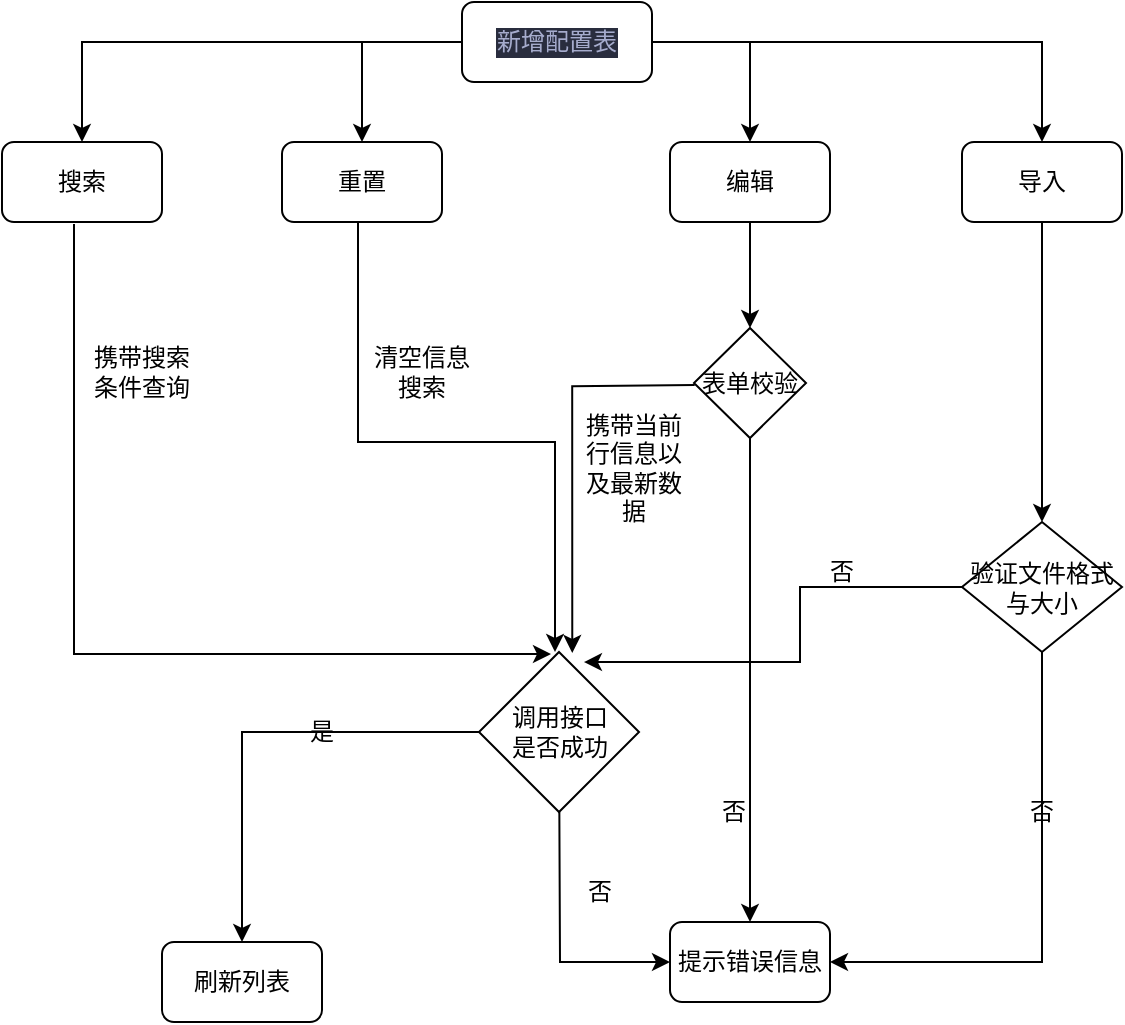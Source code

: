 <mxfile version="24.6.4" type="github">
  <diagram id="C5RBs43oDa-KdzZeNtuy" name="Page-1">
    <mxGraphModel dx="1195" dy="622" grid="1" gridSize="10" guides="1" tooltips="1" connect="1" arrows="1" fold="1" page="1" pageScale="1" pageWidth="827" pageHeight="1169" math="0" shadow="0">
      <root>
        <mxCell id="WIyWlLk6GJQsqaUBKTNV-0" />
        <mxCell id="WIyWlLk6GJQsqaUBKTNV-1" parent="WIyWlLk6GJQsqaUBKTNV-0" />
        <mxCell id="TbPu24ocdNPtzhkzbBkC-27" style="edgeStyle=orthogonalEdgeStyle;rounded=0;orthogonalLoop=1;jettySize=auto;html=1;" edge="1" parent="WIyWlLk6GJQsqaUBKTNV-1" source="WIyWlLk6GJQsqaUBKTNV-3" target="TbPu24ocdNPtzhkzbBkC-15">
          <mxGeometry relative="1" as="geometry" />
        </mxCell>
        <mxCell id="TbPu24ocdNPtzhkzbBkC-28" value="" style="edgeStyle=orthogonalEdgeStyle;rounded=0;orthogonalLoop=1;jettySize=auto;html=1;" edge="1" parent="WIyWlLk6GJQsqaUBKTNV-1" source="WIyWlLk6GJQsqaUBKTNV-3" target="TbPu24ocdNPtzhkzbBkC-21">
          <mxGeometry relative="1" as="geometry" />
        </mxCell>
        <mxCell id="TbPu24ocdNPtzhkzbBkC-29" style="edgeStyle=orthogonalEdgeStyle;rounded=0;orthogonalLoop=1;jettySize=auto;html=1;" edge="1" parent="WIyWlLk6GJQsqaUBKTNV-1" source="WIyWlLk6GJQsqaUBKTNV-3" target="TbPu24ocdNPtzhkzbBkC-24">
          <mxGeometry relative="1" as="geometry" />
        </mxCell>
        <mxCell id="TbPu24ocdNPtzhkzbBkC-49" style="edgeStyle=orthogonalEdgeStyle;rounded=0;orthogonalLoop=1;jettySize=auto;html=1;entryX=0.5;entryY=0;entryDx=0;entryDy=0;" edge="1" parent="WIyWlLk6GJQsqaUBKTNV-1" source="WIyWlLk6GJQsqaUBKTNV-3" target="TbPu24ocdNPtzhkzbBkC-48">
          <mxGeometry relative="1" as="geometry" />
        </mxCell>
        <mxCell id="WIyWlLk6GJQsqaUBKTNV-3" value="&lt;div style=&quot;background-color:#292d3e;color:#a6accd&quot;&gt;&lt;pre style=&quot;font-family:&#39;宋体&#39;,monospace;font-size:9.0pt;&quot;&gt;新增配置表&lt;/pre&gt;&lt;/div&gt;" style="rounded=1;whiteSpace=wrap;html=1;fontSize=12;glass=0;strokeWidth=1;shadow=0;" parent="WIyWlLk6GJQsqaUBKTNV-1" vertex="1">
          <mxGeometry x="270" y="50" width="95" height="40" as="geometry" />
        </mxCell>
        <mxCell id="TbPu24ocdNPtzhkzbBkC-55" style="edgeStyle=orthogonalEdgeStyle;rounded=0;orthogonalLoop=1;jettySize=auto;html=1;entryX=0.5;entryY=0;entryDx=0;entryDy=0;" edge="1" parent="WIyWlLk6GJQsqaUBKTNV-1">
          <mxGeometry relative="1" as="geometry">
            <mxPoint x="76" y="161" as="sourcePoint" />
            <mxPoint x="314.5" y="376.0" as="targetPoint" />
            <Array as="points">
              <mxPoint x="76" y="376" />
            </Array>
          </mxGeometry>
        </mxCell>
        <mxCell id="TbPu24ocdNPtzhkzbBkC-15" value="搜索" style="whiteSpace=wrap;html=1;rounded=1;glass=0;strokeWidth=1;shadow=0;" vertex="1" parent="WIyWlLk6GJQsqaUBKTNV-1">
          <mxGeometry x="40" y="120" width="80" height="40" as="geometry" />
        </mxCell>
        <mxCell id="TbPu24ocdNPtzhkzbBkC-31" style="edgeStyle=orthogonalEdgeStyle;rounded=0;orthogonalLoop=1;jettySize=auto;html=1;entryX=0.5;entryY=0;entryDx=0;entryDy=0;" edge="1" parent="WIyWlLk6GJQsqaUBKTNV-1" source="TbPu24ocdNPtzhkzbBkC-34" target="TbPu24ocdNPtzhkzbBkC-30">
          <mxGeometry relative="1" as="geometry" />
        </mxCell>
        <mxCell id="TbPu24ocdNPtzhkzbBkC-57" style="edgeStyle=orthogonalEdgeStyle;rounded=0;orthogonalLoop=1;jettySize=auto;html=1;entryX=0.5;entryY=0;entryDx=0;entryDy=0;" edge="1" parent="WIyWlLk6GJQsqaUBKTNV-1">
          <mxGeometry relative="1" as="geometry">
            <mxPoint x="218" y="160" as="sourcePoint" />
            <mxPoint x="316.5" y="375.0" as="targetPoint" />
            <Array as="points">
              <mxPoint x="218" y="270" />
              <mxPoint x="316" y="270" />
            </Array>
          </mxGeometry>
        </mxCell>
        <mxCell id="TbPu24ocdNPtzhkzbBkC-21" value="重置" style="whiteSpace=wrap;html=1;rounded=1;glass=0;strokeWidth=1;shadow=0;" vertex="1" parent="WIyWlLk6GJQsqaUBKTNV-1">
          <mxGeometry x="180" y="120" width="80" height="40" as="geometry" />
        </mxCell>
        <mxCell id="TbPu24ocdNPtzhkzbBkC-64" value="" style="edgeStyle=orthogonalEdgeStyle;rounded=0;orthogonalLoop=1;jettySize=auto;html=1;" edge="1" parent="WIyWlLk6GJQsqaUBKTNV-1" source="TbPu24ocdNPtzhkzbBkC-24" target="TbPu24ocdNPtzhkzbBkC-63">
          <mxGeometry relative="1" as="geometry" />
        </mxCell>
        <mxCell id="TbPu24ocdNPtzhkzbBkC-24" value="导入" style="whiteSpace=wrap;html=1;rounded=1;glass=0;strokeWidth=1;shadow=0;" vertex="1" parent="WIyWlLk6GJQsqaUBKTNV-1">
          <mxGeometry x="520" y="120" width="80" height="40" as="geometry" />
        </mxCell>
        <mxCell id="TbPu24ocdNPtzhkzbBkC-30" value="刷新列表" style="rounded=1;whiteSpace=wrap;html=1;fontSize=12;glass=0;strokeWidth=1;shadow=0;" vertex="1" parent="WIyWlLk6GJQsqaUBKTNV-1">
          <mxGeometry x="120" y="520" width="80" height="40" as="geometry" />
        </mxCell>
        <mxCell id="TbPu24ocdNPtzhkzbBkC-37" value="提示错误信息" style="rounded=1;whiteSpace=wrap;html=1;" vertex="1" parent="WIyWlLk6GJQsqaUBKTNV-1">
          <mxGeometry x="374" y="510" width="80" height="40" as="geometry" />
        </mxCell>
        <mxCell id="TbPu24ocdNPtzhkzbBkC-39" value="否" style="text;html=1;align=center;verticalAlign=middle;whiteSpace=wrap;rounded=0;" vertex="1" parent="WIyWlLk6GJQsqaUBKTNV-1">
          <mxGeometry x="386" y="440" width="40" height="30" as="geometry" />
        </mxCell>
        <mxCell id="TbPu24ocdNPtzhkzbBkC-45" value="是" style="text;html=1;align=center;verticalAlign=middle;whiteSpace=wrap;rounded=0;" vertex="1" parent="WIyWlLk6GJQsqaUBKTNV-1">
          <mxGeometry x="170" y="400" width="60" height="30" as="geometry" />
        </mxCell>
        <mxCell id="TbPu24ocdNPtzhkzbBkC-48" value="编辑" style="whiteSpace=wrap;html=1;rounded=1;glass=0;strokeWidth=1;shadow=0;" vertex="1" parent="WIyWlLk6GJQsqaUBKTNV-1">
          <mxGeometry x="374" y="120" width="80" height="40" as="geometry" />
        </mxCell>
        <mxCell id="TbPu24ocdNPtzhkzbBkC-91" style="edgeStyle=none;rounded=0;orthogonalLoop=1;jettySize=auto;html=1;" edge="1" parent="WIyWlLk6GJQsqaUBKTNV-1" source="TbPu24ocdNPtzhkzbBkC-34" target="TbPu24ocdNPtzhkzbBkC-37">
          <mxGeometry relative="1" as="geometry">
            <Array as="points">
              <mxPoint x="319" y="530" />
            </Array>
          </mxGeometry>
        </mxCell>
        <mxCell id="TbPu24ocdNPtzhkzbBkC-34" value="调用接口&lt;div&gt;是否成功&lt;/div&gt;" style="rhombus;whiteSpace=wrap;html=1;" vertex="1" parent="WIyWlLk6GJQsqaUBKTNV-1">
          <mxGeometry x="278.5" y="375" width="80" height="80" as="geometry" />
        </mxCell>
        <mxCell id="TbPu24ocdNPtzhkzbBkC-56" value="携带搜索条件查询" style="text;html=1;align=center;verticalAlign=middle;whiteSpace=wrap;rounded=0;" vertex="1" parent="WIyWlLk6GJQsqaUBKTNV-1">
          <mxGeometry x="80" y="220" width="60" height="30" as="geometry" />
        </mxCell>
        <mxCell id="TbPu24ocdNPtzhkzbBkC-58" value="清空信息搜索" style="text;html=1;align=center;verticalAlign=middle;whiteSpace=wrap;rounded=0;" vertex="1" parent="WIyWlLk6GJQsqaUBKTNV-1">
          <mxGeometry x="220" y="220" width="60" height="30" as="geometry" />
        </mxCell>
        <mxCell id="TbPu24ocdNPtzhkzbBkC-60" value="携带当前行信息以及最新数据" style="text;html=1;align=center;verticalAlign=middle;whiteSpace=wrap;rounded=0;" vertex="1" parent="WIyWlLk6GJQsqaUBKTNV-1">
          <mxGeometry x="326" y="268" width="60" height="30" as="geometry" />
        </mxCell>
        <mxCell id="TbPu24ocdNPtzhkzbBkC-69" style="edgeStyle=orthogonalEdgeStyle;rounded=0;orthogonalLoop=1;jettySize=auto;html=1;entryX=1;entryY=0.5;entryDx=0;entryDy=0;" edge="1" parent="WIyWlLk6GJQsqaUBKTNV-1" source="TbPu24ocdNPtzhkzbBkC-63" target="TbPu24ocdNPtzhkzbBkC-37">
          <mxGeometry relative="1" as="geometry">
            <Array as="points">
              <mxPoint x="560" y="530" />
            </Array>
          </mxGeometry>
        </mxCell>
        <mxCell id="TbPu24ocdNPtzhkzbBkC-63" value="验证文件格式与大小" style="rhombus;whiteSpace=wrap;html=1;" vertex="1" parent="WIyWlLk6GJQsqaUBKTNV-1">
          <mxGeometry x="520" y="310" width="80" height="65" as="geometry" />
        </mxCell>
        <mxCell id="TbPu24ocdNPtzhkzbBkC-73" value="" style="edgeStyle=orthogonalEdgeStyle;rounded=0;orthogonalLoop=1;jettySize=auto;html=1;entryX=0.5;entryY=0;entryDx=0;entryDy=0;" edge="1" parent="WIyWlLk6GJQsqaUBKTNV-1" source="TbPu24ocdNPtzhkzbBkC-48" target="TbPu24ocdNPtzhkzbBkC-71">
          <mxGeometry relative="1" as="geometry">
            <mxPoint x="414" y="160" as="sourcePoint" />
            <mxPoint x="318" y="375" as="targetPoint" />
            <Array as="points" />
          </mxGeometry>
        </mxCell>
        <mxCell id="TbPu24ocdNPtzhkzbBkC-81" style="edgeStyle=orthogonalEdgeStyle;rounded=0;orthogonalLoop=1;jettySize=auto;html=1;entryX=0.5;entryY=0;entryDx=0;entryDy=0;" edge="1" parent="WIyWlLk6GJQsqaUBKTNV-1" source="TbPu24ocdNPtzhkzbBkC-71" target="TbPu24ocdNPtzhkzbBkC-37">
          <mxGeometry relative="1" as="geometry">
            <mxPoint x="480" y="420" as="targetPoint" />
          </mxGeometry>
        </mxCell>
        <mxCell id="TbPu24ocdNPtzhkzbBkC-89" style="edgeStyle=orthogonalEdgeStyle;rounded=0;orthogonalLoop=1;jettySize=auto;html=1;entryX=0.583;entryY=0.006;entryDx=0;entryDy=0;entryPerimeter=0;" edge="1" parent="WIyWlLk6GJQsqaUBKTNV-1" target="TbPu24ocdNPtzhkzbBkC-34">
          <mxGeometry relative="1" as="geometry">
            <mxPoint x="304" y="355.0" as="targetPoint" />
            <mxPoint x="386.346" y="241.555" as="sourcePoint" />
          </mxGeometry>
        </mxCell>
        <mxCell id="TbPu24ocdNPtzhkzbBkC-71" value="表单校验" style="rhombus;whiteSpace=wrap;html=1;" vertex="1" parent="WIyWlLk6GJQsqaUBKTNV-1">
          <mxGeometry x="386" y="213" width="56" height="55" as="geometry" />
        </mxCell>
        <mxCell id="TbPu24ocdNPtzhkzbBkC-82" value="否" style="text;html=1;align=center;verticalAlign=middle;whiteSpace=wrap;rounded=0;" vertex="1" parent="WIyWlLk6GJQsqaUBKTNV-1">
          <mxGeometry x="440" y="320" width="40" height="30" as="geometry" />
        </mxCell>
        <mxCell id="TbPu24ocdNPtzhkzbBkC-86" value="否" style="text;html=1;align=center;verticalAlign=middle;whiteSpace=wrap;rounded=0;" vertex="1" parent="WIyWlLk6GJQsqaUBKTNV-1">
          <mxGeometry x="540" y="440" width="40" height="30" as="geometry" />
        </mxCell>
        <mxCell id="TbPu24ocdNPtzhkzbBkC-92" style="edgeStyle=orthogonalEdgeStyle;rounded=0;orthogonalLoop=1;jettySize=auto;html=1;entryX=0.656;entryY=0.063;entryDx=0;entryDy=0;entryPerimeter=0;" edge="1" parent="WIyWlLk6GJQsqaUBKTNV-1" source="TbPu24ocdNPtzhkzbBkC-63" target="TbPu24ocdNPtzhkzbBkC-34">
          <mxGeometry relative="1" as="geometry">
            <Array as="points">
              <mxPoint x="439" y="343" />
              <mxPoint x="439" y="380" />
            </Array>
          </mxGeometry>
        </mxCell>
        <mxCell id="TbPu24ocdNPtzhkzbBkC-93" value="否" style="text;html=1;align=center;verticalAlign=middle;whiteSpace=wrap;rounded=0;" vertex="1" parent="WIyWlLk6GJQsqaUBKTNV-1">
          <mxGeometry x="318.5" y="480" width="40" height="30" as="geometry" />
        </mxCell>
      </root>
    </mxGraphModel>
  </diagram>
</mxfile>
